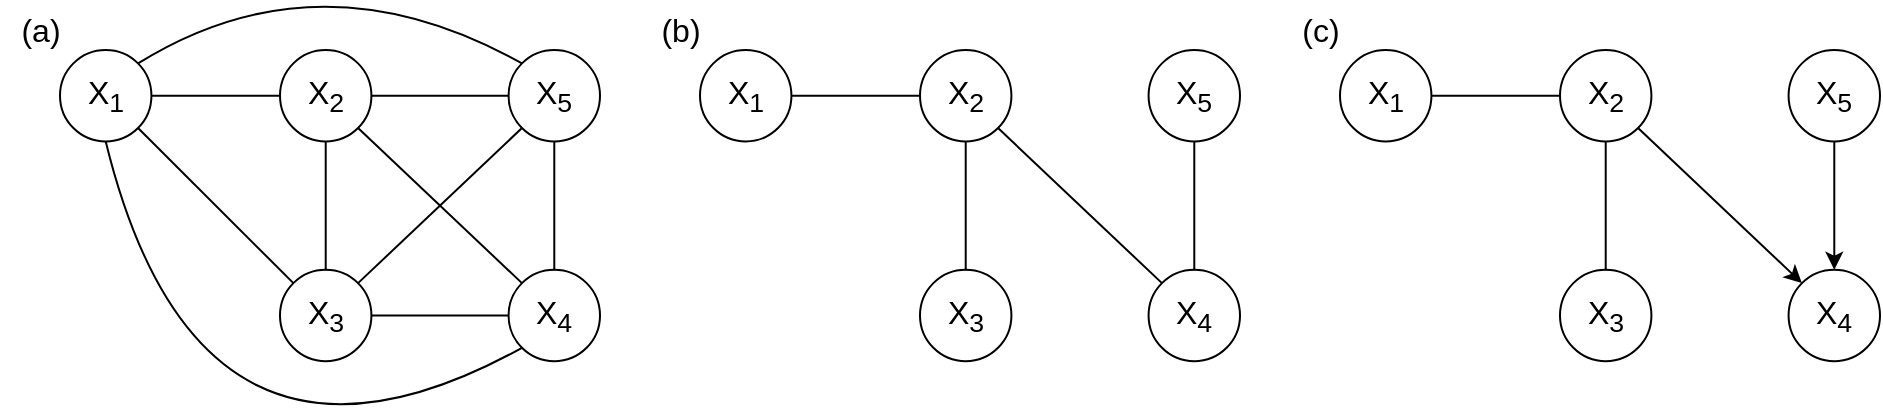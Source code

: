 <mxfile version="20.5.3" type="device"><diagram id="3B03XYDXIa48sdE2aLpk" name="Page-1"><mxGraphModel dx="1355" dy="743" grid="1" gridSize="10" guides="1" tooltips="1" connect="1" arrows="1" fold="1" page="1" pageScale="1" pageWidth="1100" pageHeight="850" math="0" shadow="0"><root><mxCell id="0"/><mxCell id="1" parent="0"/><mxCell id="fTSGLELFs4bgMWzawuB0-1" value="" style="group" parent="1" vertex="1" connectable="0"><mxGeometry x="180" y="225" width="160" height="165.86" as="geometry"/></mxCell><mxCell id="fTSGLELFs4bgMWzawuB0-2" value="&lt;font style=&quot;font-size: 16px;&quot;&gt;X&lt;sub&gt;2&lt;/sub&gt;&lt;/font&gt;" style="ellipse;whiteSpace=wrap;html=1;aspect=fixed;" parent="fTSGLELFs4bgMWzawuB0-1" vertex="1"><mxGeometry width="45.714" height="45.714" as="geometry"/></mxCell><mxCell id="fTSGLELFs4bgMWzawuB0-3" value="&lt;font style=&quot;font-size: 16px;&quot;&gt;X&lt;sub&gt;3&lt;/sub&gt;&lt;/font&gt;" style="ellipse;whiteSpace=wrap;html=1;aspect=fixed;" parent="fTSGLELFs4bgMWzawuB0-1" vertex="1"><mxGeometry y="109.875" width="45.714" height="45.714" as="geometry"/></mxCell><mxCell id="fTSGLELFs4bgMWzawuB0-5" value="&lt;font style=&quot;font-size: 16px;&quot;&gt;X&lt;sub&gt;5&lt;/sub&gt;&lt;/font&gt;" style="ellipse;whiteSpace=wrap;html=1;aspect=fixed;" parent="fTSGLELFs4bgMWzawuB0-1" vertex="1"><mxGeometry x="114.286" width="45.714" height="45.714" as="geometry"/></mxCell><mxCell id="fTSGLELFs4bgMWzawuB0-6" value="&lt;font style=&quot;font-size: 16px;&quot;&gt;X&lt;sub&gt;4&lt;/sub&gt;&lt;/font&gt;" style="ellipse;whiteSpace=wrap;html=1;aspect=fixed;" parent="fTSGLELFs4bgMWzawuB0-1" vertex="1"><mxGeometry x="114.286" y="109.875" width="45.714" height="45.714" as="geometry"/></mxCell><mxCell id="2oAIDch40GRLs4ybS8tB-4" value="" style="endArrow=none;html=1;rounded=0;entryX=0;entryY=0.5;entryDx=0;entryDy=0;exitX=1;exitY=0.5;exitDx=0;exitDy=0;" edge="1" parent="fTSGLELFs4bgMWzawuB0-1" source="fTSGLELFs4bgMWzawuB0-2" target="fTSGLELFs4bgMWzawuB0-5"><mxGeometry width="50" height="50" relative="1" as="geometry"><mxPoint x="50" y="23" as="sourcePoint"/><mxPoint x="10.0" y="32.857" as="targetPoint"/></mxGeometry></mxCell><mxCell id="2oAIDch40GRLs4ybS8tB-5" value="" style="endArrow=none;html=1;rounded=0;exitX=0.5;exitY=0;exitDx=0;exitDy=0;entryX=0.5;entryY=1;entryDx=0;entryDy=0;" edge="1" parent="fTSGLELFs4bgMWzawuB0-1" source="fTSGLELFs4bgMWzawuB0-6" target="fTSGLELFs4bgMWzawuB0-5"><mxGeometry width="50" height="50" relative="1" as="geometry"><mxPoint x="-44.286" y="42.857" as="sourcePoint"/><mxPoint x="20.0" y="42.857" as="targetPoint"/></mxGeometry></mxCell><mxCell id="2oAIDch40GRLs4ybS8tB-6" value="" style="endArrow=none;html=1;rounded=0;exitX=1;exitY=1;exitDx=0;exitDy=0;entryX=0;entryY=0;entryDx=0;entryDy=0;" edge="1" parent="fTSGLELFs4bgMWzawuB0-1" source="fTSGLELFs4bgMWzawuB0-2" target="fTSGLELFs4bgMWzawuB0-6"><mxGeometry width="50" height="50" relative="1" as="geometry"><mxPoint x="-34.286" y="52.857" as="sourcePoint"/><mxPoint x="30.0" y="52.857" as="targetPoint"/></mxGeometry></mxCell><mxCell id="2oAIDch40GRLs4ybS8tB-7" value="" style="endArrow=none;html=1;rounded=0;exitX=1;exitY=0.5;exitDx=0;exitDy=0;entryX=0;entryY=0.5;entryDx=0;entryDy=0;" edge="1" parent="fTSGLELFs4bgMWzawuB0-1" source="fTSGLELFs4bgMWzawuB0-3" target="fTSGLELFs4bgMWzawuB0-6"><mxGeometry width="50" height="50" relative="1" as="geometry"><mxPoint x="-24.286" y="62.857" as="sourcePoint"/><mxPoint x="40.0" y="62.857" as="targetPoint"/></mxGeometry></mxCell><mxCell id="2oAIDch40GRLs4ybS8tB-9" value="" style="endArrow=none;html=1;rounded=0;exitX=1;exitY=0;exitDx=0;exitDy=0;entryX=0;entryY=1;entryDx=0;entryDy=0;" edge="1" parent="fTSGLELFs4bgMWzawuB0-1" source="fTSGLELFs4bgMWzawuB0-3" target="fTSGLELFs4bgMWzawuB0-5"><mxGeometry width="50" height="50" relative="1" as="geometry"><mxPoint x="-4.286" y="82.857" as="sourcePoint"/><mxPoint x="120" y="40" as="targetPoint"/></mxGeometry></mxCell><mxCell id="2oAIDch40GRLs4ybS8tB-14" value="" style="endArrow=none;html=1;rounded=0;exitX=0.5;exitY=1;exitDx=0;exitDy=0;entryX=0.5;entryY=0;entryDx=0;entryDy=0;" edge="1" parent="fTSGLELFs4bgMWzawuB0-1" source="fTSGLELFs4bgMWzawuB0-2" target="fTSGLELFs4bgMWzawuB0-3"><mxGeometry width="50" height="50" relative="1" as="geometry"><mxPoint x="15.714" y="102.857" as="sourcePoint"/><mxPoint x="80.0" y="102.857" as="targetPoint"/></mxGeometry></mxCell><mxCell id="fTSGLELFs4bgMWzawuB0-10" value="&lt;font style=&quot;font-size: 16px;&quot;&gt;(a)&lt;/font&gt;" style="text;html=1;align=center;verticalAlign=middle;resizable=0;points=[];autosize=1;strokeColor=none;fillColor=none;" parent="1" vertex="1"><mxGeometry x="40" y="200" width="40" height="30" as="geometry"/></mxCell><mxCell id="SroPWxwJ57fRnOFav5CQ-1" value="&lt;font style=&quot;font-size: 16px;&quot;&gt;X&lt;sub&gt;1&lt;/sub&gt;&lt;/font&gt;" style="ellipse;whiteSpace=wrap;html=1;aspect=fixed;" parent="1" vertex="1"><mxGeometry x="70" y="225" width="45.714" height="45.714" as="geometry"/></mxCell><mxCell id="2oAIDch40GRLs4ybS8tB-1" value="" style="endArrow=none;html=1;rounded=0;exitX=1;exitY=1;exitDx=0;exitDy=0;entryX=0;entryY=0;entryDx=0;entryDy=0;" edge="1" parent="1" source="SroPWxwJ57fRnOFav5CQ-1" target="fTSGLELFs4bgMWzawuB0-3"><mxGeometry width="50" height="50" relative="1" as="geometry"><mxPoint x="230" y="305" as="sourcePoint"/><mxPoint x="280" y="255" as="targetPoint"/></mxGeometry></mxCell><mxCell id="2oAIDch40GRLs4ybS8tB-3" value="" style="endArrow=none;html=1;rounded=0;exitX=1;exitY=0.5;exitDx=0;exitDy=0;entryX=0;entryY=0.5;entryDx=0;entryDy=0;" edge="1" parent="1" source="SroPWxwJ57fRnOFav5CQ-1" target="fTSGLELFs4bgMWzawuB0-2"><mxGeometry width="50" height="50" relative="1" as="geometry"><mxPoint x="230" y="305" as="sourcePoint"/><mxPoint x="280" y="255" as="targetPoint"/></mxGeometry></mxCell><mxCell id="2oAIDch40GRLs4ybS8tB-10" value="" style="endArrow=none;html=1;exitX=0.5;exitY=1;exitDx=0;exitDy=0;entryX=0;entryY=1;entryDx=0;entryDy=0;curved=1;" edge="1" parent="1" source="SroPWxwJ57fRnOFav5CQ-1" target="fTSGLELFs4bgMWzawuB0-6"><mxGeometry width="50" height="50" relative="1" as="geometry"><mxPoint x="185.714" y="325.787" as="sourcePoint"/><mxPoint x="250.0" y="325.787" as="targetPoint"/><Array as="points"><mxPoint x="140" y="462.93"/></Array></mxGeometry></mxCell><mxCell id="2oAIDch40GRLs4ybS8tB-12" value="" style="endArrow=none;html=1;curved=1;exitX=1;exitY=0;exitDx=0;exitDy=0;entryX=0;entryY=0;entryDx=0;entryDy=0;" edge="1" parent="1" source="SroPWxwJ57fRnOFav5CQ-1" target="fTSGLELFs4bgMWzawuB0-5"><mxGeometry width="50" height="50" relative="1" as="geometry"><mxPoint x="230" y="305" as="sourcePoint"/><mxPoint x="280" y="255" as="targetPoint"/><Array as="points"><mxPoint x="200" y="175"/></Array></mxGeometry></mxCell><mxCell id="2oAIDch40GRLs4ybS8tB-15" value="" style="group" vertex="1" connectable="0" parent="1"><mxGeometry x="500" y="225" width="160" height="165.86" as="geometry"/></mxCell><mxCell id="2oAIDch40GRLs4ybS8tB-16" value="&lt;font style=&quot;font-size: 16px;&quot;&gt;X&lt;sub&gt;2&lt;/sub&gt;&lt;/font&gt;" style="ellipse;whiteSpace=wrap;html=1;aspect=fixed;" vertex="1" parent="2oAIDch40GRLs4ybS8tB-15"><mxGeometry width="45.714" height="45.714" as="geometry"/></mxCell><mxCell id="2oAIDch40GRLs4ybS8tB-17" value="&lt;font style=&quot;font-size: 16px;&quot;&gt;X&lt;sub&gt;3&lt;/sub&gt;&lt;/font&gt;" style="ellipse;whiteSpace=wrap;html=1;aspect=fixed;" vertex="1" parent="2oAIDch40GRLs4ybS8tB-15"><mxGeometry y="109.875" width="45.714" height="45.714" as="geometry"/></mxCell><mxCell id="2oAIDch40GRLs4ybS8tB-18" value="&lt;font style=&quot;font-size: 16px;&quot;&gt;X&lt;sub&gt;5&lt;/sub&gt;&lt;/font&gt;" style="ellipse;whiteSpace=wrap;html=1;aspect=fixed;" vertex="1" parent="2oAIDch40GRLs4ybS8tB-15"><mxGeometry x="114.286" width="45.714" height="45.714" as="geometry"/></mxCell><mxCell id="2oAIDch40GRLs4ybS8tB-19" value="&lt;font style=&quot;font-size: 16px;&quot;&gt;X&lt;sub&gt;4&lt;/sub&gt;&lt;/font&gt;" style="ellipse;whiteSpace=wrap;html=1;aspect=fixed;" vertex="1" parent="2oAIDch40GRLs4ybS8tB-15"><mxGeometry x="114.286" y="109.875" width="45.714" height="45.714" as="geometry"/></mxCell><mxCell id="2oAIDch40GRLs4ybS8tB-21" value="" style="endArrow=none;html=1;rounded=0;exitX=0.5;exitY=0;exitDx=0;exitDy=0;entryX=0.5;entryY=1;entryDx=0;entryDy=0;" edge="1" parent="2oAIDch40GRLs4ybS8tB-15" source="2oAIDch40GRLs4ybS8tB-19" target="2oAIDch40GRLs4ybS8tB-18"><mxGeometry width="50" height="50" relative="1" as="geometry"><mxPoint x="-44.286" y="42.857" as="sourcePoint"/><mxPoint x="20.0" y="42.857" as="targetPoint"/></mxGeometry></mxCell><mxCell id="2oAIDch40GRLs4ybS8tB-22" value="" style="endArrow=none;html=1;rounded=0;exitX=1;exitY=1;exitDx=0;exitDy=0;entryX=0;entryY=0;entryDx=0;entryDy=0;" edge="1" parent="2oAIDch40GRLs4ybS8tB-15" source="2oAIDch40GRLs4ybS8tB-16" target="2oAIDch40GRLs4ybS8tB-19"><mxGeometry width="50" height="50" relative="1" as="geometry"><mxPoint x="-34.286" y="52.857" as="sourcePoint"/><mxPoint x="30.0" y="52.857" as="targetPoint"/></mxGeometry></mxCell><mxCell id="2oAIDch40GRLs4ybS8tB-25" value="" style="endArrow=none;html=1;rounded=0;exitX=0.5;exitY=1;exitDx=0;exitDy=0;entryX=0.5;entryY=0;entryDx=0;entryDy=0;" edge="1" parent="2oAIDch40GRLs4ybS8tB-15" source="2oAIDch40GRLs4ybS8tB-16" target="2oAIDch40GRLs4ybS8tB-17"><mxGeometry width="50" height="50" relative="1" as="geometry"><mxPoint x="15.714" y="102.857" as="sourcePoint"/><mxPoint x="80.0" y="102.857" as="targetPoint"/></mxGeometry></mxCell><mxCell id="2oAIDch40GRLs4ybS8tB-26" value="&lt;font style=&quot;font-size: 16px;&quot;&gt;(b)&lt;/font&gt;" style="text;html=1;align=center;verticalAlign=middle;resizable=0;points=[];autosize=1;strokeColor=none;fillColor=none;" vertex="1" parent="1"><mxGeometry x="360" y="200" width="40" height="30" as="geometry"/></mxCell><mxCell id="2oAIDch40GRLs4ybS8tB-27" value="&lt;font style=&quot;font-size: 16px;&quot;&gt;X&lt;sub&gt;1&lt;/sub&gt;&lt;/font&gt;" style="ellipse;whiteSpace=wrap;html=1;aspect=fixed;" vertex="1" parent="1"><mxGeometry x="390" y="225" width="45.714" height="45.714" as="geometry"/></mxCell><mxCell id="2oAIDch40GRLs4ybS8tB-29" value="" style="endArrow=none;html=1;rounded=0;exitX=1;exitY=0.5;exitDx=0;exitDy=0;entryX=0;entryY=0.5;entryDx=0;entryDy=0;" edge="1" parent="1" source="2oAIDch40GRLs4ybS8tB-27" target="2oAIDch40GRLs4ybS8tB-16"><mxGeometry width="50" height="50" relative="1" as="geometry"><mxPoint x="550" y="305" as="sourcePoint"/><mxPoint x="600" y="255" as="targetPoint"/></mxGeometry></mxCell><mxCell id="2oAIDch40GRLs4ybS8tB-33" value="" style="group" vertex="1" connectable="0" parent="1"><mxGeometry x="820" y="225" width="160" height="165.86" as="geometry"/></mxCell><mxCell id="2oAIDch40GRLs4ybS8tB-34" value="&lt;font style=&quot;font-size: 16px;&quot;&gt;X&lt;sub&gt;2&lt;/sub&gt;&lt;/font&gt;" style="ellipse;whiteSpace=wrap;html=1;aspect=fixed;" vertex="1" parent="2oAIDch40GRLs4ybS8tB-33"><mxGeometry width="45.714" height="45.714" as="geometry"/></mxCell><mxCell id="2oAIDch40GRLs4ybS8tB-35" value="&lt;font style=&quot;font-size: 16px;&quot;&gt;X&lt;sub&gt;3&lt;/sub&gt;&lt;/font&gt;" style="ellipse;whiteSpace=wrap;html=1;aspect=fixed;" vertex="1" parent="2oAIDch40GRLs4ybS8tB-33"><mxGeometry y="109.875" width="45.714" height="45.714" as="geometry"/></mxCell><mxCell id="2oAIDch40GRLs4ybS8tB-36" value="&lt;font style=&quot;font-size: 16px;&quot;&gt;X&lt;sub&gt;5&lt;/sub&gt;&lt;/font&gt;" style="ellipse;whiteSpace=wrap;html=1;aspect=fixed;" vertex="1" parent="2oAIDch40GRLs4ybS8tB-33"><mxGeometry x="114.286" width="45.714" height="45.714" as="geometry"/></mxCell><mxCell id="2oAIDch40GRLs4ybS8tB-37" value="&lt;font style=&quot;font-size: 16px;&quot;&gt;X&lt;sub&gt;4&lt;/sub&gt;&lt;/font&gt;" style="ellipse;whiteSpace=wrap;html=1;aspect=fixed;" vertex="1" parent="2oAIDch40GRLs4ybS8tB-33"><mxGeometry x="114.286" y="109.875" width="45.714" height="45.714" as="geometry"/></mxCell><mxCell id="2oAIDch40GRLs4ybS8tB-40" value="" style="endArrow=none;html=1;rounded=0;exitX=0.5;exitY=1;exitDx=0;exitDy=0;entryX=0.5;entryY=0;entryDx=0;entryDy=0;" edge="1" parent="2oAIDch40GRLs4ybS8tB-33" source="2oAIDch40GRLs4ybS8tB-34" target="2oAIDch40GRLs4ybS8tB-35"><mxGeometry width="50" height="50" relative="1" as="geometry"><mxPoint x="15.714" y="102.857" as="sourcePoint"/><mxPoint x="80.0" y="102.857" as="targetPoint"/></mxGeometry></mxCell><mxCell id="2oAIDch40GRLs4ybS8tB-44" value="" style="endArrow=classic;html=1;curved=1;entryX=0;entryY=0;entryDx=0;entryDy=0;exitX=1;exitY=1;exitDx=0;exitDy=0;" edge="1" parent="2oAIDch40GRLs4ybS8tB-33" source="2oAIDch40GRLs4ybS8tB-34" target="2oAIDch40GRLs4ybS8tB-37"><mxGeometry width="50" height="50" relative="1" as="geometry"><mxPoint x="-180" y="85" as="sourcePoint"/><mxPoint x="-130" y="35" as="targetPoint"/></mxGeometry></mxCell><mxCell id="2oAIDch40GRLs4ybS8tB-45" value="" style="endArrow=classic;html=1;curved=1;entryX=0.5;entryY=0;entryDx=0;entryDy=0;exitX=0.5;exitY=1;exitDx=0;exitDy=0;" edge="1" parent="2oAIDch40GRLs4ybS8tB-33" source="2oAIDch40GRLs4ybS8tB-36" target="2oAIDch40GRLs4ybS8tB-37"><mxGeometry width="50" height="50" relative="1" as="geometry"><mxPoint x="49.02" y="49.02" as="sourcePoint"/><mxPoint x="130.98" y="126.57" as="targetPoint"/></mxGeometry></mxCell><mxCell id="2oAIDch40GRLs4ybS8tB-41" value="&lt;font style=&quot;font-size: 16px;&quot;&gt;(c)&lt;/font&gt;" style="text;html=1;align=center;verticalAlign=middle;resizable=0;points=[];autosize=1;strokeColor=none;fillColor=none;" vertex="1" parent="1"><mxGeometry x="680" y="200" width="40" height="30" as="geometry"/></mxCell><mxCell id="2oAIDch40GRLs4ybS8tB-42" value="&lt;font style=&quot;font-size: 16px;&quot;&gt;X&lt;sub&gt;1&lt;/sub&gt;&lt;/font&gt;" style="ellipse;whiteSpace=wrap;html=1;aspect=fixed;" vertex="1" parent="1"><mxGeometry x="710" y="225" width="45.714" height="45.714" as="geometry"/></mxCell><mxCell id="2oAIDch40GRLs4ybS8tB-43" value="" style="endArrow=none;html=1;rounded=0;exitX=1;exitY=0.5;exitDx=0;exitDy=0;entryX=0;entryY=0.5;entryDx=0;entryDy=0;" edge="1" parent="1" source="2oAIDch40GRLs4ybS8tB-42" target="2oAIDch40GRLs4ybS8tB-34"><mxGeometry width="50" height="50" relative="1" as="geometry"><mxPoint x="870" y="305" as="sourcePoint"/><mxPoint x="920" y="255" as="targetPoint"/></mxGeometry></mxCell></root></mxGraphModel></diagram></mxfile>